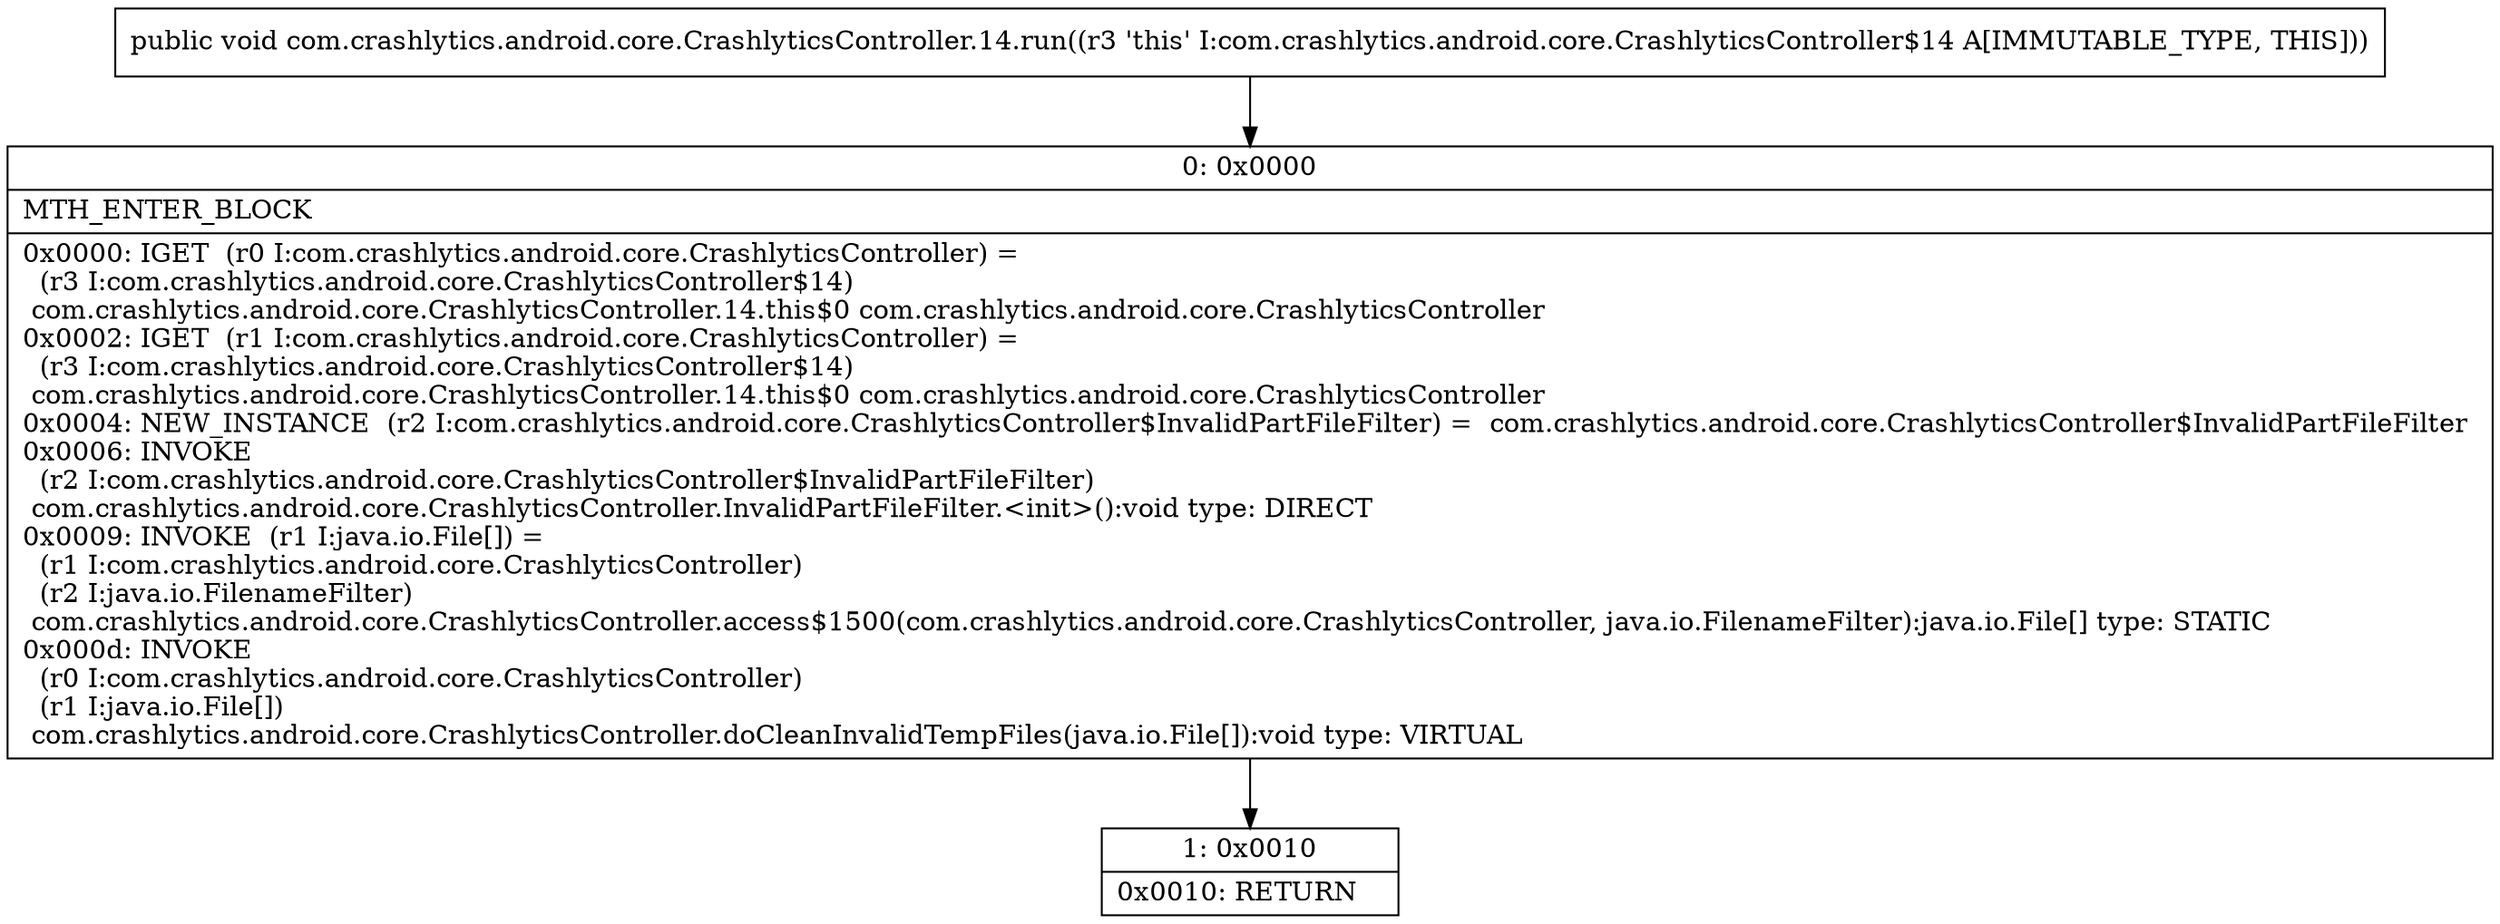 digraph "CFG forcom.crashlytics.android.core.CrashlyticsController.14.run()V" {
Node_0 [shape=record,label="{0\:\ 0x0000|MTH_ENTER_BLOCK\l|0x0000: IGET  (r0 I:com.crashlytics.android.core.CrashlyticsController) = \l  (r3 I:com.crashlytics.android.core.CrashlyticsController$14)\l com.crashlytics.android.core.CrashlyticsController.14.this$0 com.crashlytics.android.core.CrashlyticsController \l0x0002: IGET  (r1 I:com.crashlytics.android.core.CrashlyticsController) = \l  (r3 I:com.crashlytics.android.core.CrashlyticsController$14)\l com.crashlytics.android.core.CrashlyticsController.14.this$0 com.crashlytics.android.core.CrashlyticsController \l0x0004: NEW_INSTANCE  (r2 I:com.crashlytics.android.core.CrashlyticsController$InvalidPartFileFilter) =  com.crashlytics.android.core.CrashlyticsController$InvalidPartFileFilter \l0x0006: INVOKE  \l  (r2 I:com.crashlytics.android.core.CrashlyticsController$InvalidPartFileFilter)\l com.crashlytics.android.core.CrashlyticsController.InvalidPartFileFilter.\<init\>():void type: DIRECT \l0x0009: INVOKE  (r1 I:java.io.File[]) = \l  (r1 I:com.crashlytics.android.core.CrashlyticsController)\l  (r2 I:java.io.FilenameFilter)\l com.crashlytics.android.core.CrashlyticsController.access$1500(com.crashlytics.android.core.CrashlyticsController, java.io.FilenameFilter):java.io.File[] type: STATIC \l0x000d: INVOKE  \l  (r0 I:com.crashlytics.android.core.CrashlyticsController)\l  (r1 I:java.io.File[])\l com.crashlytics.android.core.CrashlyticsController.doCleanInvalidTempFiles(java.io.File[]):void type: VIRTUAL \l}"];
Node_1 [shape=record,label="{1\:\ 0x0010|0x0010: RETURN   \l}"];
MethodNode[shape=record,label="{public void com.crashlytics.android.core.CrashlyticsController.14.run((r3 'this' I:com.crashlytics.android.core.CrashlyticsController$14 A[IMMUTABLE_TYPE, THIS])) }"];
MethodNode -> Node_0;
Node_0 -> Node_1;
}

